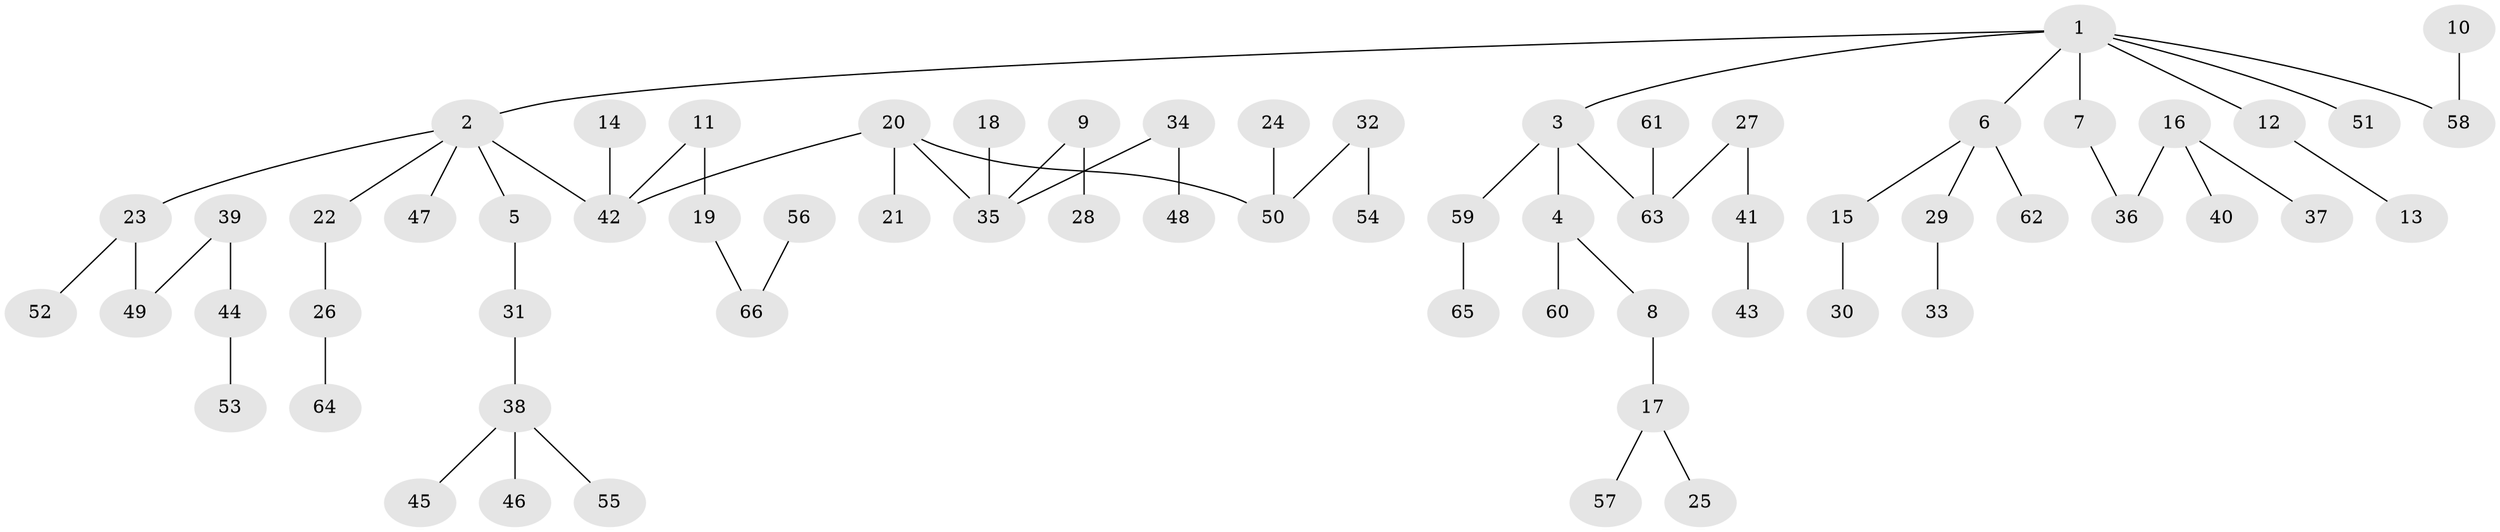 // original degree distribution, {7: 0.010752688172043012, 6: 0.010752688172043012, 4: 0.07526881720430108, 2: 0.26881720430107525, 5: 0.03225806451612903, 3: 0.11827956989247312, 1: 0.4838709677419355}
// Generated by graph-tools (version 1.1) at 2025/37/03/04/25 23:37:25]
// undirected, 66 vertices, 65 edges
graph export_dot {
  node [color=gray90,style=filled];
  1;
  2;
  3;
  4;
  5;
  6;
  7;
  8;
  9;
  10;
  11;
  12;
  13;
  14;
  15;
  16;
  17;
  18;
  19;
  20;
  21;
  22;
  23;
  24;
  25;
  26;
  27;
  28;
  29;
  30;
  31;
  32;
  33;
  34;
  35;
  36;
  37;
  38;
  39;
  40;
  41;
  42;
  43;
  44;
  45;
  46;
  47;
  48;
  49;
  50;
  51;
  52;
  53;
  54;
  55;
  56;
  57;
  58;
  59;
  60;
  61;
  62;
  63;
  64;
  65;
  66;
  1 -- 2 [weight=1.0];
  1 -- 3 [weight=1.0];
  1 -- 6 [weight=1.0];
  1 -- 7 [weight=1.0];
  1 -- 12 [weight=1.0];
  1 -- 51 [weight=1.0];
  1 -- 58 [weight=1.0];
  2 -- 5 [weight=1.0];
  2 -- 22 [weight=1.0];
  2 -- 23 [weight=1.0];
  2 -- 42 [weight=1.0];
  2 -- 47 [weight=1.0];
  3 -- 4 [weight=1.0];
  3 -- 59 [weight=1.0];
  3 -- 63 [weight=1.0];
  4 -- 8 [weight=1.0];
  4 -- 60 [weight=1.0];
  5 -- 31 [weight=1.0];
  6 -- 15 [weight=1.0];
  6 -- 29 [weight=1.0];
  6 -- 62 [weight=1.0];
  7 -- 36 [weight=1.0];
  8 -- 17 [weight=1.0];
  9 -- 28 [weight=1.0];
  9 -- 35 [weight=1.0];
  10 -- 58 [weight=1.0];
  11 -- 19 [weight=1.0];
  11 -- 42 [weight=1.0];
  12 -- 13 [weight=1.0];
  14 -- 42 [weight=1.0];
  15 -- 30 [weight=1.0];
  16 -- 36 [weight=1.0];
  16 -- 37 [weight=1.0];
  16 -- 40 [weight=1.0];
  17 -- 25 [weight=1.0];
  17 -- 57 [weight=1.0];
  18 -- 35 [weight=1.0];
  19 -- 66 [weight=1.0];
  20 -- 21 [weight=1.0];
  20 -- 35 [weight=1.0];
  20 -- 42 [weight=1.0];
  20 -- 50 [weight=1.0];
  22 -- 26 [weight=1.0];
  23 -- 49 [weight=1.0];
  23 -- 52 [weight=1.0];
  24 -- 50 [weight=1.0];
  26 -- 64 [weight=1.0];
  27 -- 41 [weight=1.0];
  27 -- 63 [weight=1.0];
  29 -- 33 [weight=1.0];
  31 -- 38 [weight=1.0];
  32 -- 50 [weight=1.0];
  32 -- 54 [weight=1.0];
  34 -- 35 [weight=1.0];
  34 -- 48 [weight=1.0];
  38 -- 45 [weight=1.0];
  38 -- 46 [weight=1.0];
  38 -- 55 [weight=1.0];
  39 -- 44 [weight=1.0];
  39 -- 49 [weight=1.0];
  41 -- 43 [weight=1.0];
  44 -- 53 [weight=1.0];
  56 -- 66 [weight=1.0];
  59 -- 65 [weight=1.0];
  61 -- 63 [weight=1.0];
}
